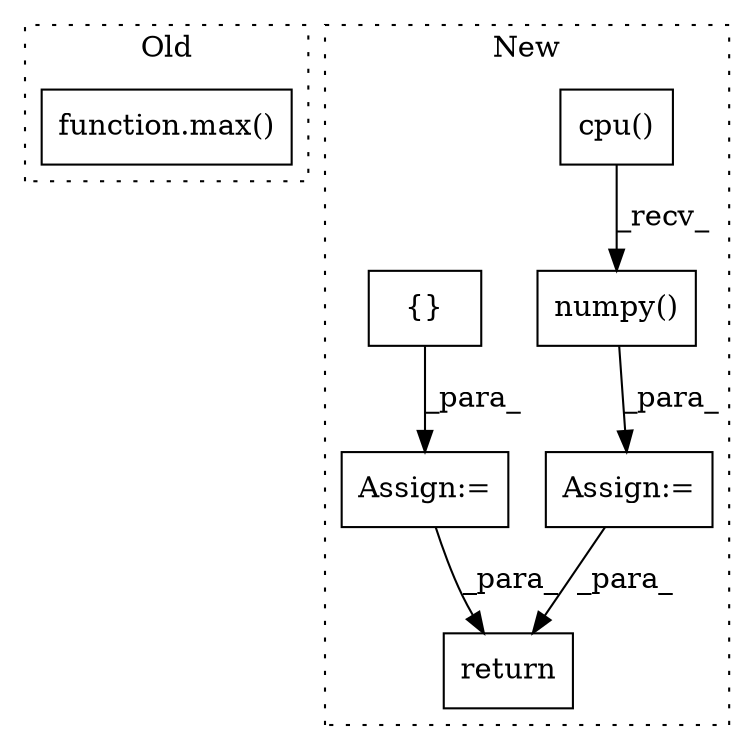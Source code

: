 digraph G {
subgraph cluster0 {
1 [label="function.max()" a="75" s="3219,3231" l="4,1" shape="box"];
label = "Old";
style="dotted";
}
subgraph cluster1 {
2 [label="numpy()" a="75" s="4528" l="32" shape="box"];
3 [label="cpu()" a="75" s="4528" l="24" shape="box"];
4 [label="Assign:=" a="68" s="4525" l="3" shape="box"];
5 [label="return" a="93" s="4925" l="7" shape="box"];
6 [label="{}" a="59" s="4010,4010" l="2,1" shape="box"];
7 [label="Assign:=" a="68" s="4567" l="3" shape="box"];
label = "New";
style="dotted";
}
2 -> 4 [label="_para_"];
3 -> 2 [label="_recv_"];
4 -> 5 [label="_para_"];
6 -> 7 [label="_para_"];
7 -> 5 [label="_para_"];
}
